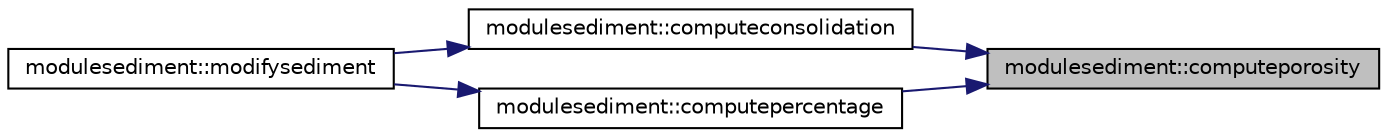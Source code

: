 digraph "modulesediment::computeporosity"
{
 // LATEX_PDF_SIZE
  edge [fontname="Helvetica",fontsize="10",labelfontname="Helvetica",labelfontsize="10"];
  node [fontname="Helvetica",fontsize="10",shape=record];
  rankdir="RL";
  Node1 [label="modulesediment::computeporosity",height=0.2,width=0.4,color="black", fillcolor="grey75", style="filled", fontcolor="black",tooltip=" "];
  Node1 -> Node2 [dir="back",color="midnightblue",fontsize="10",style="solid",fontname="Helvetica"];
  Node2 [label="modulesediment::computeconsolidation",height=0.2,width=0.4,color="black", fillcolor="white", style="filled",URL="$namespacemodulesediment.html#a513f33f980769b37c74ea34212fad388",tooltip=" "];
  Node2 -> Node3 [dir="back",color="midnightblue",fontsize="10",style="solid",fontname="Helvetica"];
  Node3 [label="modulesediment::modifysediment",height=0.2,width=0.4,color="black", fillcolor="white", style="filled",URL="$namespacemodulesediment.html#a8bd56ac218e3c51dd03eb2967d7e9398",tooltip=" "];
  Node1 -> Node4 [dir="back",color="midnightblue",fontsize="10",style="solid",fontname="Helvetica"];
  Node4 [label="modulesediment::computepercentage",height=0.2,width=0.4,color="black", fillcolor="white", style="filled",URL="$namespacemodulesediment.html#a967461a16889fe7be50495dad90a178a",tooltip=" "];
  Node4 -> Node3 [dir="back",color="midnightblue",fontsize="10",style="solid",fontname="Helvetica"];
}
